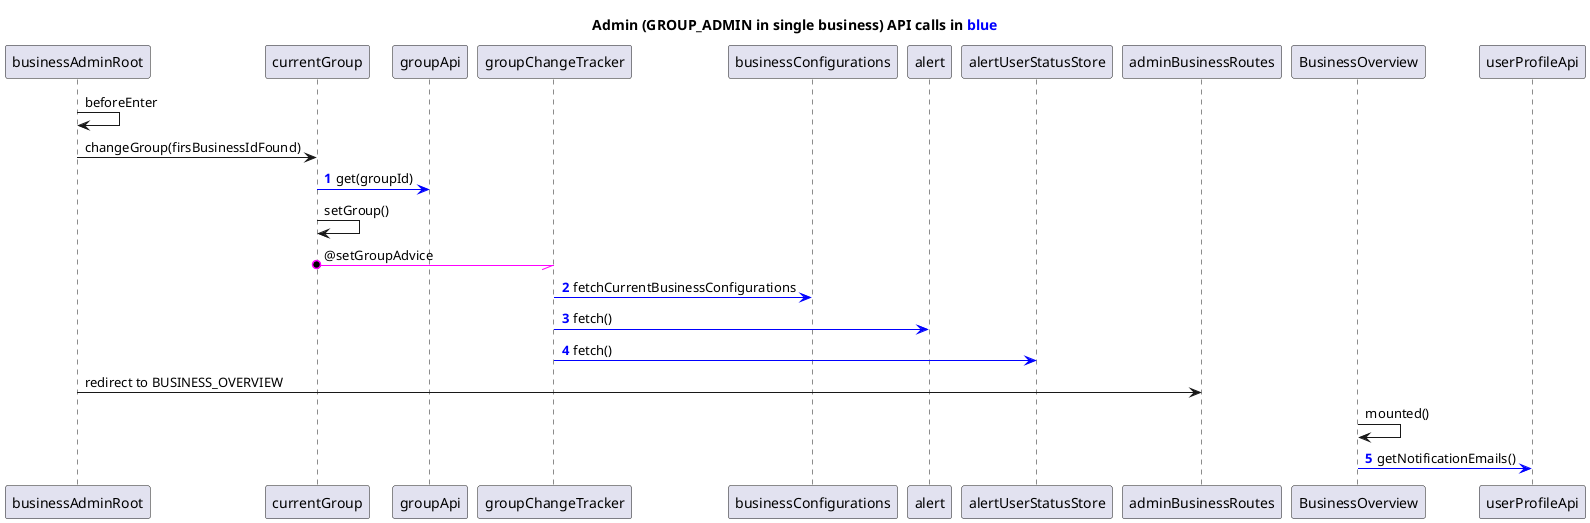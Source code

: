 @startuml
title  Admin (GROUP_ADMIN in single business) API calls in <font color=blue>blue</font>

autonumber "<b><font color=blue>0</font>"

autonumber stop
businessAdminRoot -> businessAdminRoot: beforeEnter
    businessAdminRoot -> currentGroup: changeGroup(firsBusinessIdFound)
        autonumber resume
                currentGroup -[#blue]> groupApi: get(groupId)
                autonumber stop
                currentGroup -> currentGroup: setGroup()
                currentGroup o-[#Magenta]// groupChangeTracker : @setGroupAdvice
                autonumber resume
                groupChangeTracker -[#blue]> businessConfigurations: fetchCurrentBusinessConfigurations
                groupChangeTracker -[#blue]> alert: fetch()
                groupChangeTracker -[#blue]> alertUserStatusStore: fetch()
                autonumber stop

businessAdminRoot -> adminBusinessRoutes: redirect to BUSINESS_OVERVIEW
BusinessOverview -> BusinessOverview: mounted()
autonumber resume
BusinessOverview -[#blue]> userProfileApi: getNotificationEmails()
@enduml